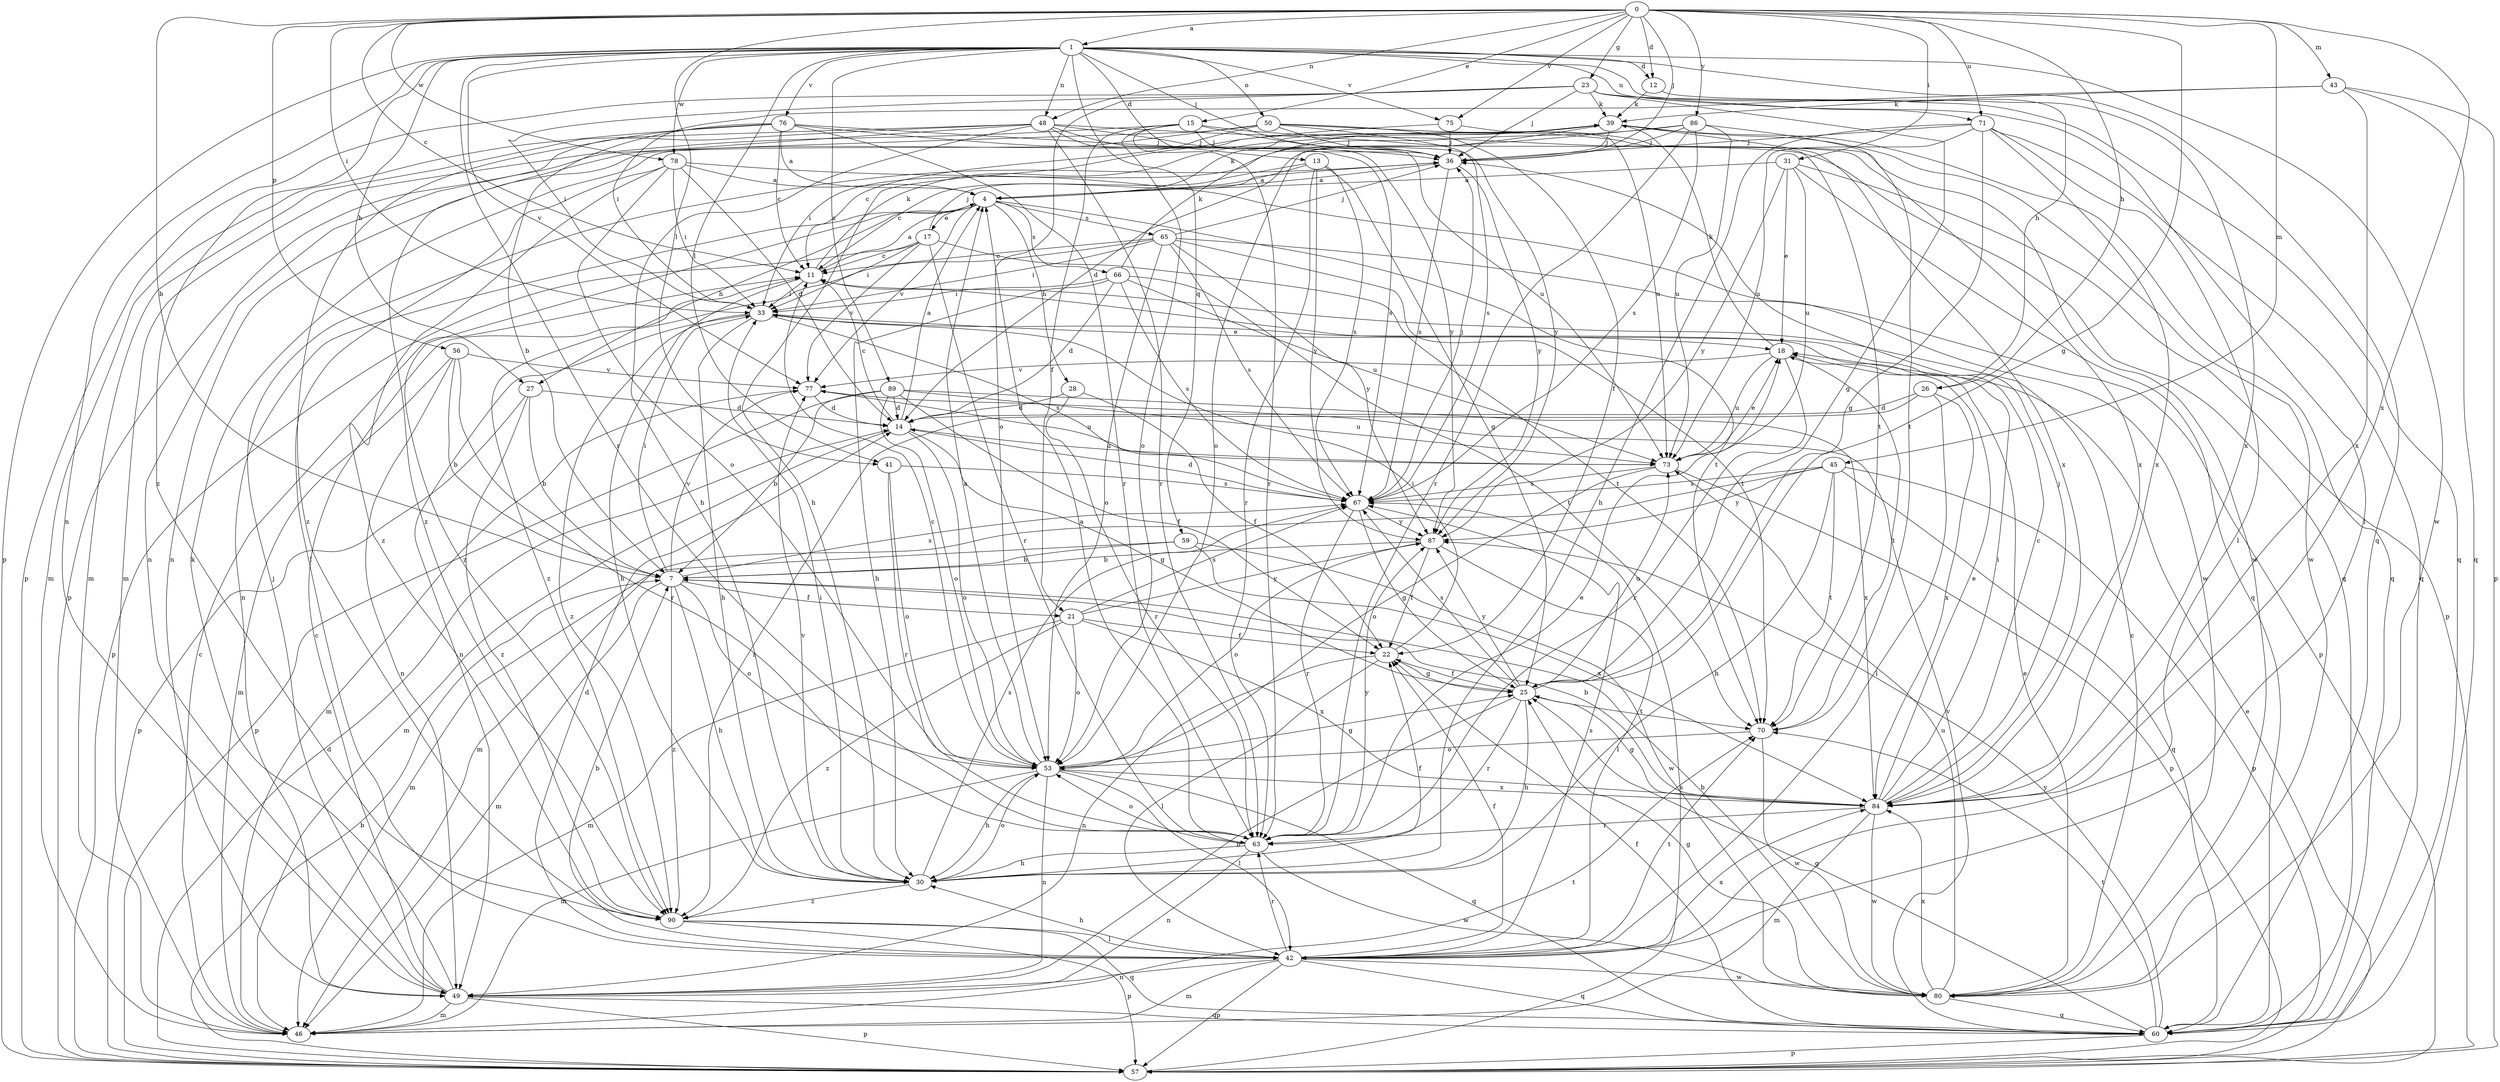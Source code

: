 strict digraph  {
0;
1;
4;
7;
11;
12;
13;
14;
15;
17;
18;
21;
22;
23;
25;
26;
27;
28;
30;
31;
33;
36;
39;
41;
42;
43;
45;
46;
48;
49;
50;
53;
56;
57;
59;
60;
63;
65;
66;
67;
70;
71;
73;
75;
76;
77;
78;
80;
84;
86;
87;
89;
90;
0 -> 1  [label=a];
0 -> 7  [label=b];
0 -> 11  [label=c];
0 -> 12  [label=d];
0 -> 15  [label=e];
0 -> 23  [label=g];
0 -> 25  [label=g];
0 -> 26  [label=h];
0 -> 31  [label=i];
0 -> 33  [label=i];
0 -> 36  [label=j];
0 -> 41  [label=l];
0 -> 43  [label=m];
0 -> 45  [label=m];
0 -> 48  [label=n];
0 -> 56  [label=p];
0 -> 71  [label=u];
0 -> 75  [label=v];
0 -> 78  [label=w];
0 -> 84  [label=x];
0 -> 86  [label=y];
1 -> 12  [label=d];
1 -> 13  [label=d];
1 -> 26  [label=h];
1 -> 27  [label=h];
1 -> 36  [label=j];
1 -> 41  [label=l];
1 -> 48  [label=n];
1 -> 49  [label=n];
1 -> 50  [label=o];
1 -> 57  [label=p];
1 -> 59  [label=q];
1 -> 60  [label=q];
1 -> 63  [label=r];
1 -> 71  [label=u];
1 -> 75  [label=v];
1 -> 76  [label=v];
1 -> 77  [label=v];
1 -> 78  [label=w];
1 -> 80  [label=w];
1 -> 89  [label=z];
1 -> 90  [label=z];
4 -> 17  [label=e];
4 -> 27  [label=h];
4 -> 28  [label=h];
4 -> 39  [label=k];
4 -> 49  [label=n];
4 -> 65  [label=s];
4 -> 66  [label=s];
4 -> 70  [label=t];
4 -> 77  [label=v];
4 -> 90  [label=z];
7 -> 21  [label=f];
7 -> 30  [label=h];
7 -> 33  [label=i];
7 -> 46  [label=m];
7 -> 53  [label=o];
7 -> 67  [label=s];
7 -> 77  [label=v];
7 -> 90  [label=z];
11 -> 4  [label=a];
11 -> 30  [label=h];
11 -> 33  [label=i];
11 -> 39  [label=k];
12 -> 39  [label=k];
12 -> 84  [label=x];
13 -> 4  [label=a];
13 -> 11  [label=c];
13 -> 25  [label=g];
13 -> 63  [label=r];
13 -> 67  [label=s];
13 -> 87  [label=y];
14 -> 4  [label=a];
14 -> 11  [label=c];
14 -> 25  [label=g];
14 -> 46  [label=m];
14 -> 53  [label=o];
14 -> 73  [label=u];
15 -> 21  [label=f];
15 -> 36  [label=j];
15 -> 46  [label=m];
15 -> 53  [label=o];
15 -> 63  [label=r];
15 -> 84  [label=x];
15 -> 87  [label=y];
17 -> 11  [label=c];
17 -> 33  [label=i];
17 -> 36  [label=j];
17 -> 57  [label=p];
17 -> 63  [label=r];
17 -> 70  [label=t];
17 -> 77  [label=v];
18 -> 39  [label=k];
18 -> 63  [label=r];
18 -> 70  [label=t];
18 -> 73  [label=u];
18 -> 77  [label=v];
21 -> 22  [label=f];
21 -> 46  [label=m];
21 -> 53  [label=o];
21 -> 67  [label=s];
21 -> 84  [label=x];
21 -> 87  [label=y];
21 -> 90  [label=z];
22 -> 25  [label=g];
22 -> 33  [label=i];
22 -> 42  [label=l];
22 -> 49  [label=n];
23 -> 25  [label=g];
23 -> 33  [label=i];
23 -> 36  [label=j];
23 -> 39  [label=k];
23 -> 42  [label=l];
23 -> 53  [label=o];
23 -> 57  [label=p];
23 -> 60  [label=q];
25 -> 22  [label=f];
25 -> 30  [label=h];
25 -> 49  [label=n];
25 -> 63  [label=r];
25 -> 67  [label=s];
25 -> 70  [label=t];
25 -> 73  [label=u];
25 -> 87  [label=y];
26 -> 14  [label=d];
26 -> 42  [label=l];
26 -> 84  [label=x];
26 -> 90  [label=z];
27 -> 7  [label=b];
27 -> 14  [label=d];
27 -> 57  [label=p];
27 -> 90  [label=z];
28 -> 14  [label=d];
28 -> 22  [label=f];
28 -> 63  [label=r];
30 -> 22  [label=f];
30 -> 33  [label=i];
30 -> 53  [label=o];
30 -> 67  [label=s];
30 -> 77  [label=v];
30 -> 90  [label=z];
31 -> 4  [label=a];
31 -> 18  [label=e];
31 -> 57  [label=p];
31 -> 60  [label=q];
31 -> 73  [label=u];
31 -> 87  [label=y];
33 -> 18  [label=e];
33 -> 30  [label=h];
33 -> 49  [label=n];
33 -> 67  [label=s];
33 -> 90  [label=z];
36 -> 4  [label=a];
36 -> 67  [label=s];
36 -> 87  [label=y];
39 -> 36  [label=j];
39 -> 53  [label=o];
39 -> 60  [label=q];
39 -> 80  [label=w];
39 -> 84  [label=x];
41 -> 53  [label=o];
41 -> 63  [label=r];
41 -> 67  [label=s];
42 -> 7  [label=b];
42 -> 14  [label=d];
42 -> 22  [label=f];
42 -> 30  [label=h];
42 -> 46  [label=m];
42 -> 49  [label=n];
42 -> 57  [label=p];
42 -> 60  [label=q];
42 -> 63  [label=r];
42 -> 67  [label=s];
42 -> 70  [label=t];
42 -> 80  [label=w];
42 -> 84  [label=x];
43 -> 33  [label=i];
43 -> 39  [label=k];
43 -> 57  [label=p];
43 -> 60  [label=q];
43 -> 84  [label=x];
45 -> 30  [label=h];
45 -> 46  [label=m];
45 -> 57  [label=p];
45 -> 60  [label=q];
45 -> 67  [label=s];
45 -> 70  [label=t];
45 -> 87  [label=y];
46 -> 11  [label=c];
46 -> 70  [label=t];
48 -> 30  [label=h];
48 -> 36  [label=j];
48 -> 46  [label=m];
48 -> 49  [label=n];
48 -> 60  [label=q];
48 -> 63  [label=r];
48 -> 73  [label=u];
48 -> 87  [label=y];
48 -> 90  [label=z];
49 -> 11  [label=c];
49 -> 36  [label=j];
49 -> 39  [label=k];
49 -> 46  [label=m];
49 -> 57  [label=p];
49 -> 60  [label=q];
50 -> 11  [label=c];
50 -> 22  [label=f];
50 -> 36  [label=j];
50 -> 49  [label=n];
50 -> 57  [label=p];
50 -> 67  [label=s];
50 -> 70  [label=t];
50 -> 80  [label=w];
53 -> 4  [label=a];
53 -> 11  [label=c];
53 -> 25  [label=g];
53 -> 30  [label=h];
53 -> 42  [label=l];
53 -> 46  [label=m];
53 -> 49  [label=n];
53 -> 60  [label=q];
53 -> 84  [label=x];
56 -> 7  [label=b];
56 -> 46  [label=m];
56 -> 49  [label=n];
56 -> 63  [label=r];
56 -> 77  [label=v];
57 -> 7  [label=b];
57 -> 14  [label=d];
57 -> 18  [label=e];
57 -> 67  [label=s];
59 -> 7  [label=b];
59 -> 46  [label=m];
59 -> 80  [label=w];
59 -> 84  [label=x];
60 -> 22  [label=f];
60 -> 25  [label=g];
60 -> 57  [label=p];
60 -> 70  [label=t];
60 -> 77  [label=v];
60 -> 87  [label=y];
63 -> 4  [label=a];
63 -> 18  [label=e];
63 -> 30  [label=h];
63 -> 49  [label=n];
63 -> 53  [label=o];
63 -> 80  [label=w];
63 -> 87  [label=y];
65 -> 11  [label=c];
65 -> 33  [label=i];
65 -> 36  [label=j];
65 -> 53  [label=o];
65 -> 57  [label=p];
65 -> 67  [label=s];
65 -> 70  [label=t];
65 -> 87  [label=y];
65 -> 90  [label=z];
66 -> 14  [label=d];
66 -> 30  [label=h];
66 -> 33  [label=i];
66 -> 39  [label=k];
66 -> 67  [label=s];
66 -> 70  [label=t];
66 -> 73  [label=u];
67 -> 14  [label=d];
67 -> 25  [label=g];
67 -> 36  [label=j];
67 -> 63  [label=r];
67 -> 87  [label=y];
70 -> 53  [label=o];
70 -> 80  [label=w];
71 -> 25  [label=g];
71 -> 30  [label=h];
71 -> 36  [label=j];
71 -> 42  [label=l];
71 -> 60  [label=q];
71 -> 73  [label=u];
71 -> 84  [label=x];
73 -> 18  [label=e];
73 -> 53  [label=o];
73 -> 57  [label=p];
73 -> 67  [label=s];
75 -> 30  [label=h];
75 -> 36  [label=j];
75 -> 73  [label=u];
76 -> 4  [label=a];
76 -> 7  [label=b];
76 -> 11  [label=c];
76 -> 36  [label=j];
76 -> 46  [label=m];
76 -> 63  [label=r];
76 -> 67  [label=s];
76 -> 90  [label=z];
77 -> 14  [label=d];
77 -> 46  [label=m];
77 -> 73  [label=u];
78 -> 4  [label=a];
78 -> 14  [label=d];
78 -> 33  [label=i];
78 -> 42  [label=l];
78 -> 53  [label=o];
78 -> 80  [label=w];
78 -> 90  [label=z];
80 -> 7  [label=b];
80 -> 11  [label=c];
80 -> 18  [label=e];
80 -> 25  [label=g];
80 -> 60  [label=q];
80 -> 73  [label=u];
80 -> 84  [label=x];
84 -> 7  [label=b];
84 -> 11  [label=c];
84 -> 18  [label=e];
84 -> 25  [label=g];
84 -> 33  [label=i];
84 -> 36  [label=j];
84 -> 46  [label=m];
84 -> 63  [label=r];
84 -> 80  [label=w];
86 -> 14  [label=d];
86 -> 33  [label=i];
86 -> 36  [label=j];
86 -> 63  [label=r];
86 -> 67  [label=s];
86 -> 70  [label=t];
86 -> 73  [label=u];
87 -> 7  [label=b];
87 -> 22  [label=f];
87 -> 42  [label=l];
87 -> 53  [label=o];
89 -> 7  [label=b];
89 -> 14  [label=d];
89 -> 22  [label=f];
89 -> 53  [label=o];
89 -> 57  [label=p];
89 -> 73  [label=u];
89 -> 84  [label=x];
90 -> 42  [label=l];
90 -> 57  [label=p];
90 -> 60  [label=q];
}
